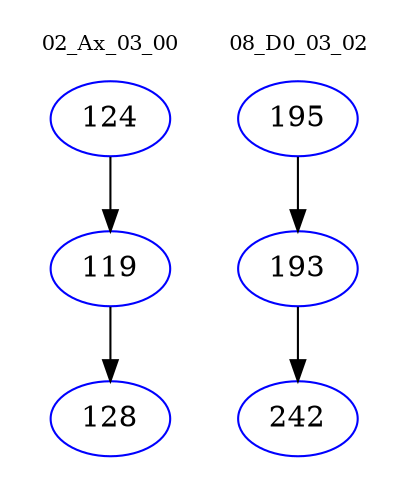 digraph{
subgraph cluster_0 {
color = white
label = "02_Ax_03_00";
fontsize=10;
T0_124 [label="124", color="blue"]
T0_124 -> T0_119 [color="black"]
T0_119 [label="119", color="blue"]
T0_119 -> T0_128 [color="black"]
T0_128 [label="128", color="blue"]
}
subgraph cluster_1 {
color = white
label = "08_D0_03_02";
fontsize=10;
T1_195 [label="195", color="blue"]
T1_195 -> T1_193 [color="black"]
T1_193 [label="193", color="blue"]
T1_193 -> T1_242 [color="black"]
T1_242 [label="242", color="blue"]
}
}
